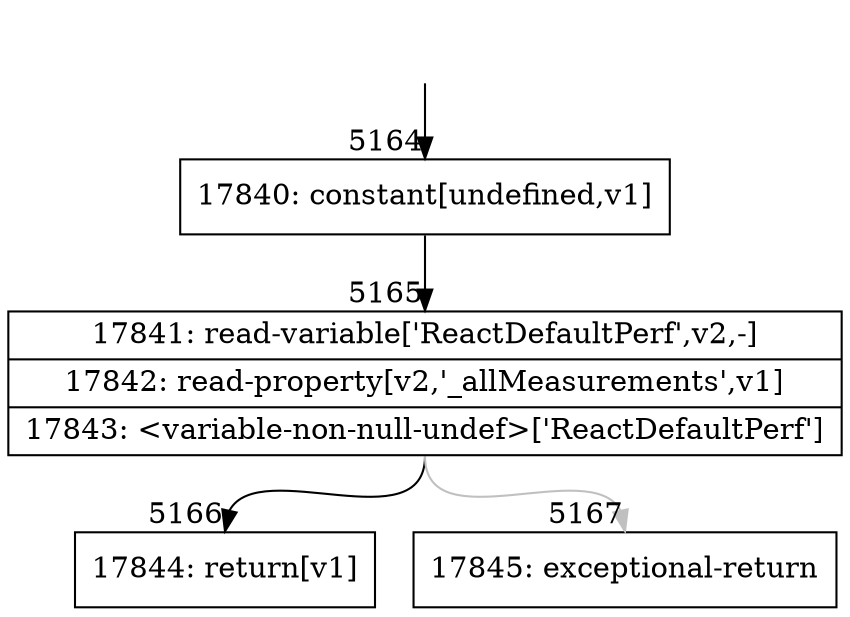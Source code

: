 digraph {
rankdir="TD"
BB_entry348[shape=none,label=""];
BB_entry348 -> BB5164 [tailport=s, headport=n, headlabel="    5164"]
BB5164 [shape=record label="{17840: constant[undefined,v1]}" ] 
BB5164 -> BB5165 [tailport=s, headport=n, headlabel="      5165"]
BB5165 [shape=record label="{17841: read-variable['ReactDefaultPerf',v2,-]|17842: read-property[v2,'_allMeasurements',v1]|17843: \<variable-non-null-undef\>['ReactDefaultPerf']}" ] 
BB5165 -> BB5166 [tailport=s, headport=n, headlabel="      5166"]
BB5165 -> BB5167 [tailport=s, headport=n, color=gray, headlabel="      5167"]
BB5166 [shape=record label="{17844: return[v1]}" ] 
BB5167 [shape=record label="{17845: exceptional-return}" ] 
//#$~ 9412
}
